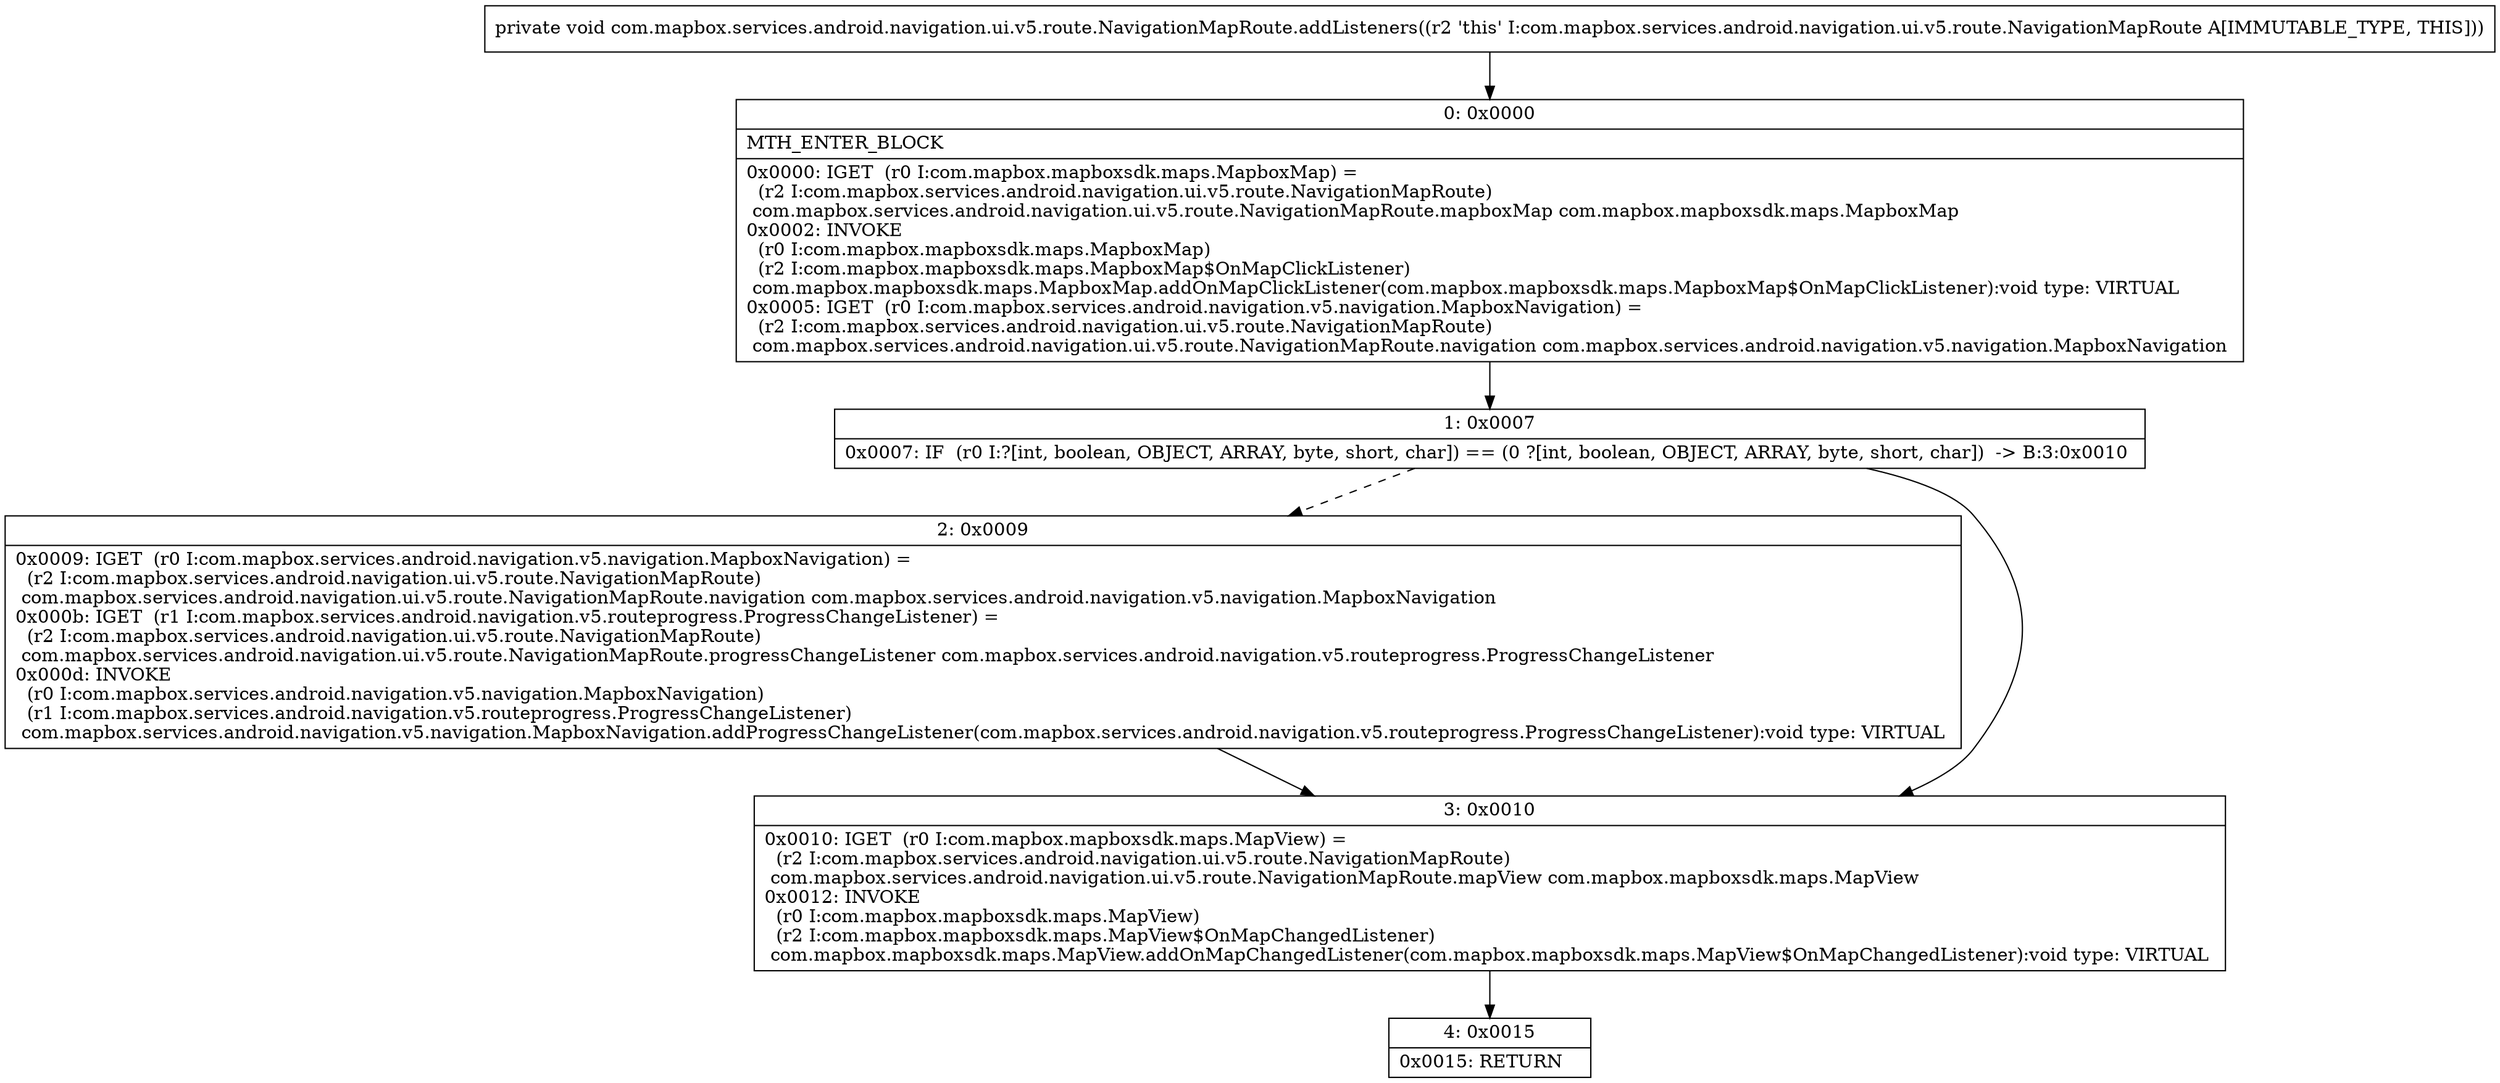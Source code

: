digraph "CFG forcom.mapbox.services.android.navigation.ui.v5.route.NavigationMapRoute.addListeners()V" {
Node_0 [shape=record,label="{0\:\ 0x0000|MTH_ENTER_BLOCK\l|0x0000: IGET  (r0 I:com.mapbox.mapboxsdk.maps.MapboxMap) = \l  (r2 I:com.mapbox.services.android.navigation.ui.v5.route.NavigationMapRoute)\l com.mapbox.services.android.navigation.ui.v5.route.NavigationMapRoute.mapboxMap com.mapbox.mapboxsdk.maps.MapboxMap \l0x0002: INVOKE  \l  (r0 I:com.mapbox.mapboxsdk.maps.MapboxMap)\l  (r2 I:com.mapbox.mapboxsdk.maps.MapboxMap$OnMapClickListener)\l com.mapbox.mapboxsdk.maps.MapboxMap.addOnMapClickListener(com.mapbox.mapboxsdk.maps.MapboxMap$OnMapClickListener):void type: VIRTUAL \l0x0005: IGET  (r0 I:com.mapbox.services.android.navigation.v5.navigation.MapboxNavigation) = \l  (r2 I:com.mapbox.services.android.navigation.ui.v5.route.NavigationMapRoute)\l com.mapbox.services.android.navigation.ui.v5.route.NavigationMapRoute.navigation com.mapbox.services.android.navigation.v5.navigation.MapboxNavigation \l}"];
Node_1 [shape=record,label="{1\:\ 0x0007|0x0007: IF  (r0 I:?[int, boolean, OBJECT, ARRAY, byte, short, char]) == (0 ?[int, boolean, OBJECT, ARRAY, byte, short, char])  \-\> B:3:0x0010 \l}"];
Node_2 [shape=record,label="{2\:\ 0x0009|0x0009: IGET  (r0 I:com.mapbox.services.android.navigation.v5.navigation.MapboxNavigation) = \l  (r2 I:com.mapbox.services.android.navigation.ui.v5.route.NavigationMapRoute)\l com.mapbox.services.android.navigation.ui.v5.route.NavigationMapRoute.navigation com.mapbox.services.android.navigation.v5.navigation.MapboxNavigation \l0x000b: IGET  (r1 I:com.mapbox.services.android.navigation.v5.routeprogress.ProgressChangeListener) = \l  (r2 I:com.mapbox.services.android.navigation.ui.v5.route.NavigationMapRoute)\l com.mapbox.services.android.navigation.ui.v5.route.NavigationMapRoute.progressChangeListener com.mapbox.services.android.navigation.v5.routeprogress.ProgressChangeListener \l0x000d: INVOKE  \l  (r0 I:com.mapbox.services.android.navigation.v5.navigation.MapboxNavigation)\l  (r1 I:com.mapbox.services.android.navigation.v5.routeprogress.ProgressChangeListener)\l com.mapbox.services.android.navigation.v5.navigation.MapboxNavigation.addProgressChangeListener(com.mapbox.services.android.navigation.v5.routeprogress.ProgressChangeListener):void type: VIRTUAL \l}"];
Node_3 [shape=record,label="{3\:\ 0x0010|0x0010: IGET  (r0 I:com.mapbox.mapboxsdk.maps.MapView) = \l  (r2 I:com.mapbox.services.android.navigation.ui.v5.route.NavigationMapRoute)\l com.mapbox.services.android.navigation.ui.v5.route.NavigationMapRoute.mapView com.mapbox.mapboxsdk.maps.MapView \l0x0012: INVOKE  \l  (r0 I:com.mapbox.mapboxsdk.maps.MapView)\l  (r2 I:com.mapbox.mapboxsdk.maps.MapView$OnMapChangedListener)\l com.mapbox.mapboxsdk.maps.MapView.addOnMapChangedListener(com.mapbox.mapboxsdk.maps.MapView$OnMapChangedListener):void type: VIRTUAL \l}"];
Node_4 [shape=record,label="{4\:\ 0x0015|0x0015: RETURN   \l}"];
MethodNode[shape=record,label="{private void com.mapbox.services.android.navigation.ui.v5.route.NavigationMapRoute.addListeners((r2 'this' I:com.mapbox.services.android.navigation.ui.v5.route.NavigationMapRoute A[IMMUTABLE_TYPE, THIS])) }"];
MethodNode -> Node_0;
Node_0 -> Node_1;
Node_1 -> Node_2[style=dashed];
Node_1 -> Node_3;
Node_2 -> Node_3;
Node_3 -> Node_4;
}

